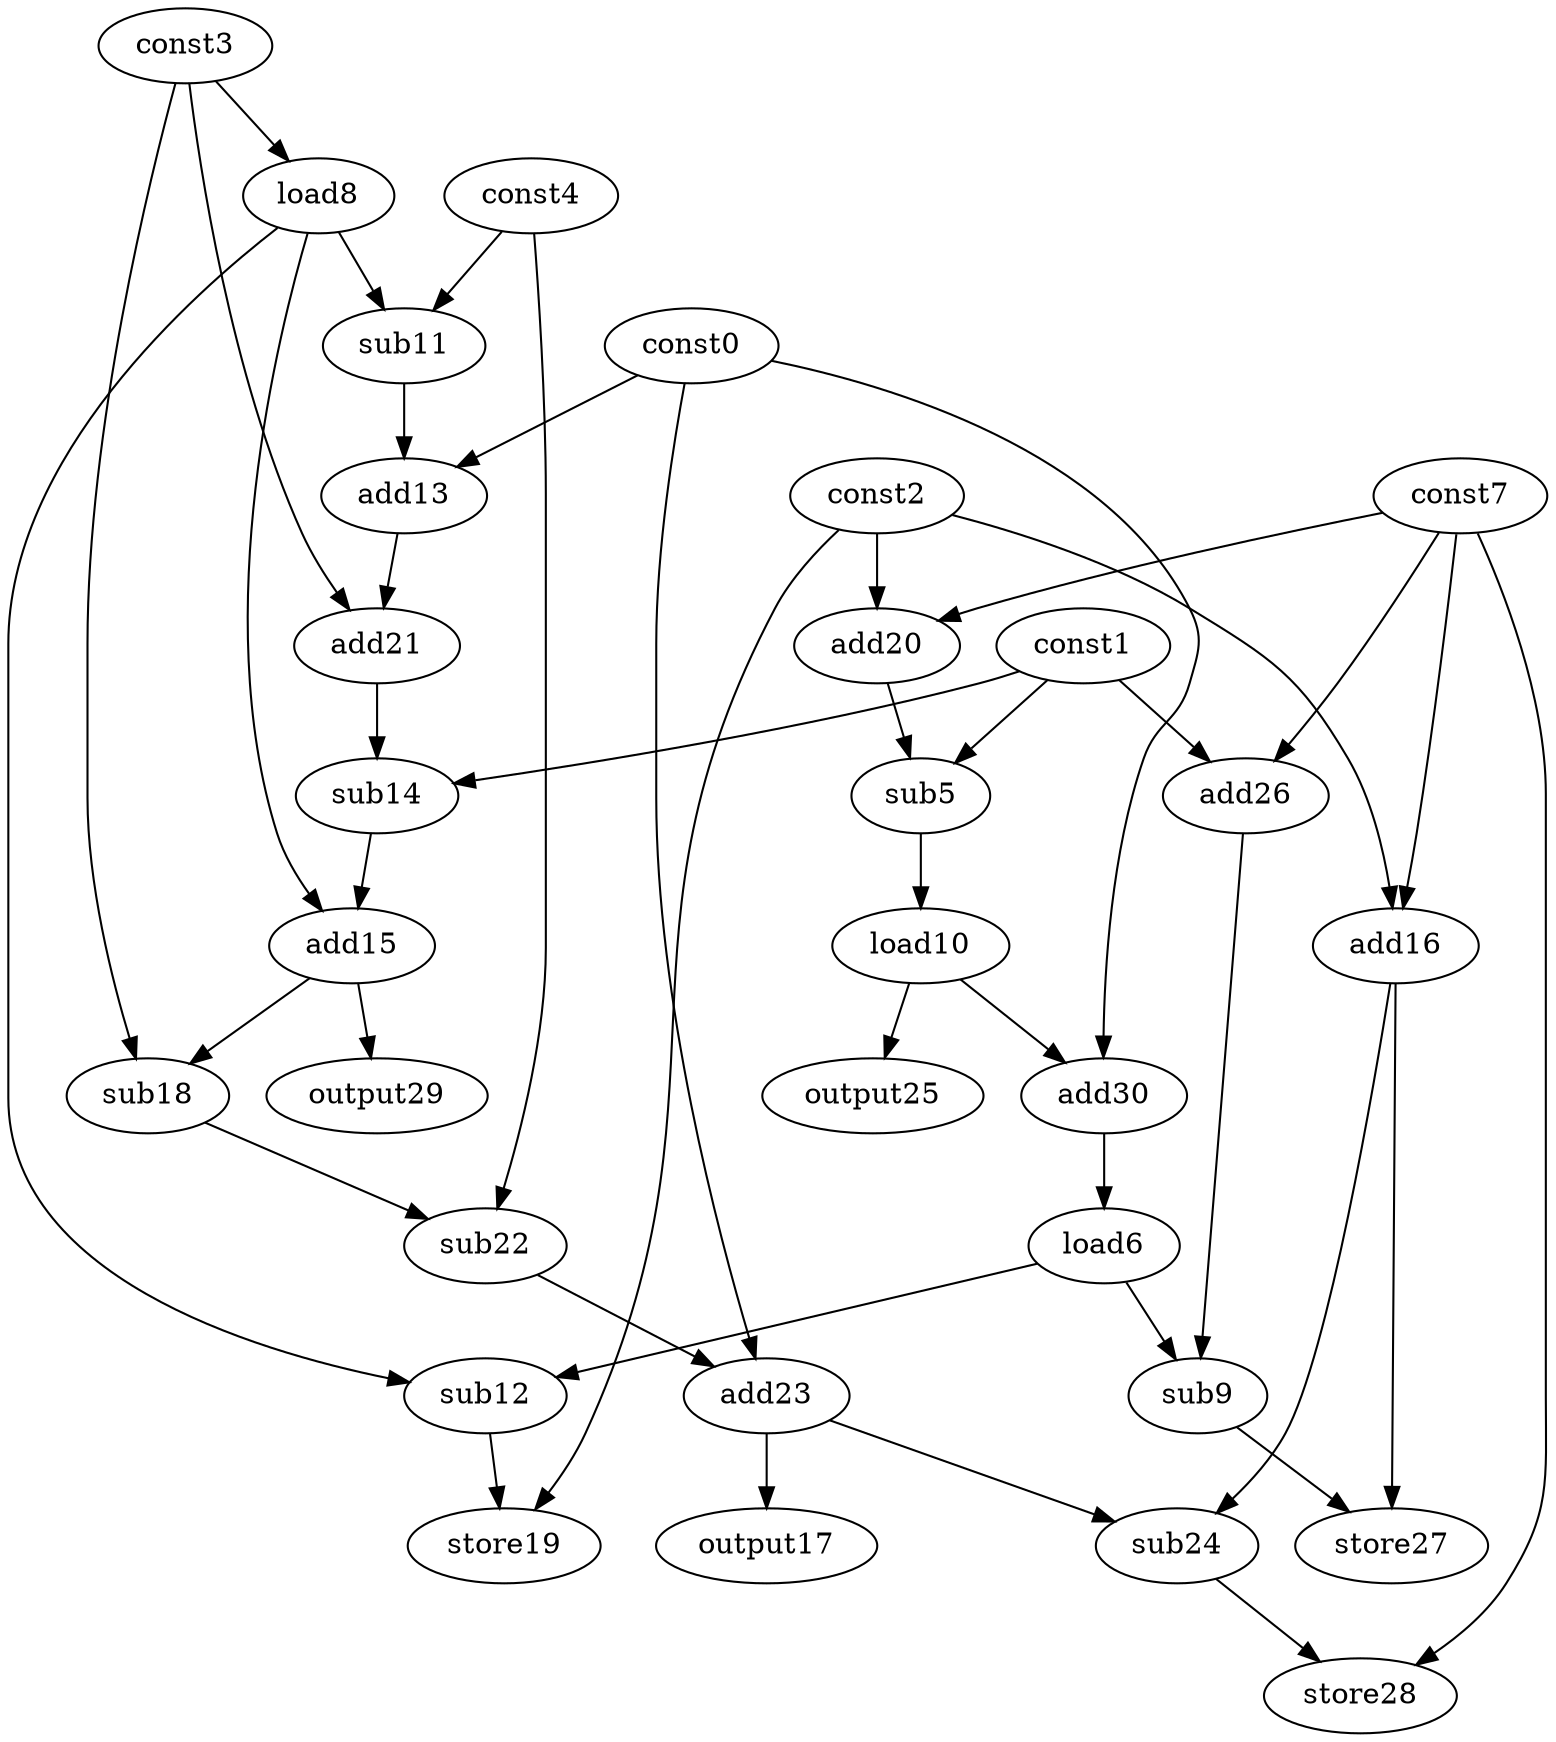 digraph G { 
const0[opcode=const]; 
const1[opcode=const]; 
const2[opcode=const]; 
const3[opcode=const]; 
const4[opcode=const]; 
sub5[opcode=sub]; 
load6[opcode=load]; 
const7[opcode=const]; 
load8[opcode=load]; 
sub9[opcode=sub]; 
load10[opcode=load]; 
sub11[opcode=sub]; 
sub12[opcode=sub]; 
add13[opcode=add]; 
sub14[opcode=sub]; 
add15[opcode=add]; 
add16[opcode=add]; 
output17[opcode=output]; 
sub18[opcode=sub]; 
store19[opcode=store]; 
add20[opcode=add]; 
add21[opcode=add]; 
sub22[opcode=sub]; 
add23[opcode=add]; 
sub24[opcode=sub]; 
output25[opcode=output]; 
add26[opcode=add]; 
store27[opcode=store]; 
store28[opcode=store]; 
output29[opcode=output]; 
add30[opcode=add]; 
const3->load8[operand=0];
const2->add16[operand=0];
const7->add16[operand=1];
const2->add20[operand=0];
const7->add20[operand=1];
const1->add26[operand=0];
const7->add26[operand=1];
const1->sub5[operand=0];
add20->sub5[operand=1];
load8->sub11[operand=0];
const4->sub11[operand=1];
sub5->load10[operand=0];
const0->add13[operand=0];
sub11->add13[operand=1];
const3->add21[operand=0];
add13->add21[operand=1];
load10->output25[operand=0];
const0->add30[operand=0];
load10->add30[operand=1];
add30->load6[operand=0];
const1->sub14[operand=0];
add21->sub14[operand=1];
add26->sub9[operand=0];
load6->sub9[operand=1];
load8->sub12[operand=0];
load6->sub12[operand=1];
load8->add15[operand=0];
sub14->add15[operand=1];
const3->sub18[operand=0];
add15->sub18[operand=1];
const2->store19[operand=0];
sub12->store19[operand=1];
add16->store27[operand=0];
sub9->store27[operand=1];
add15->output29[operand=0];
sub18->sub22[operand=0];
const4->sub22[operand=1];
const0->add23[operand=0];
sub22->add23[operand=1];
add23->output17[operand=0];
add16->sub24[operand=0];
add23->sub24[operand=1];
sub24->store28[operand=0];
const7->store28[operand=1];
}
